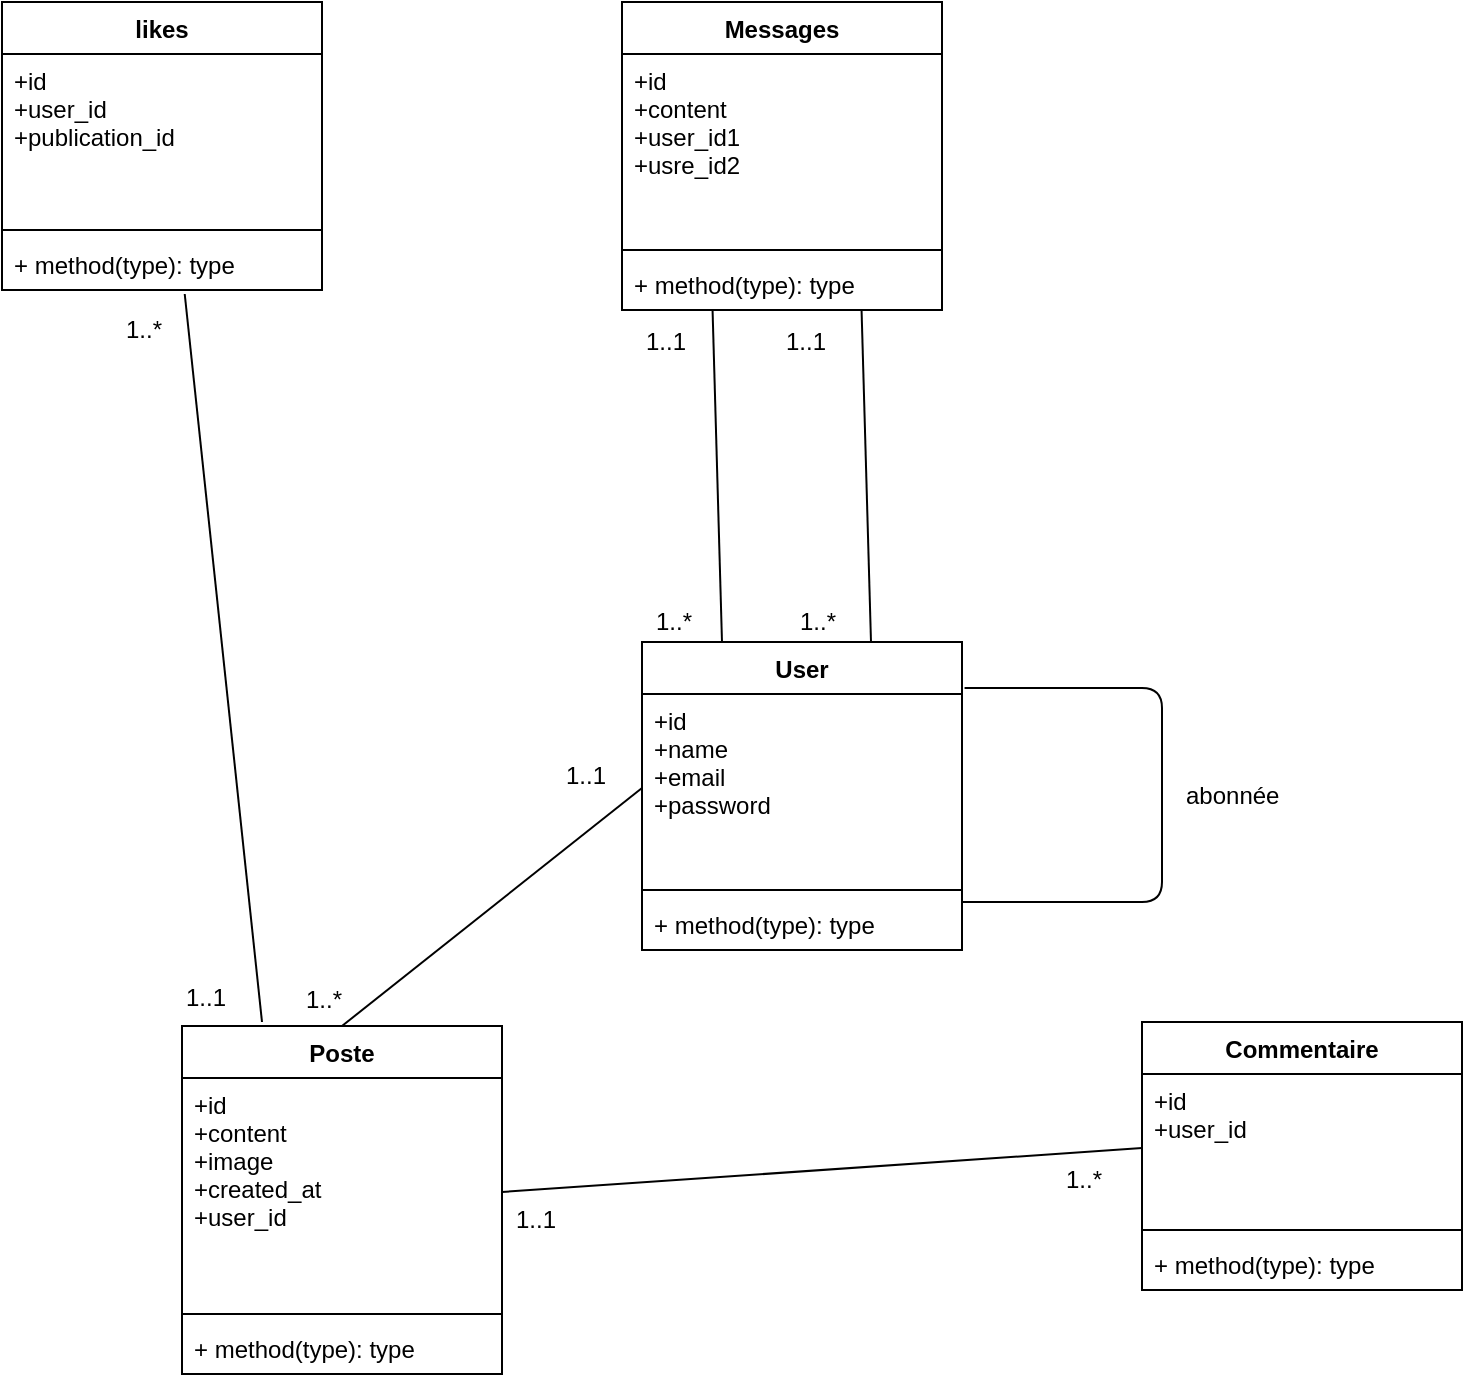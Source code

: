 <mxfile version="12.2.4" pages="1"><diagram id="TPHPYYiImWbSYoEgeD-d" name="Page-1"><mxGraphModel dx="1128" dy="1178" grid="1" gridSize="10" guides="1" tooltips="1" connect="1" arrows="1" fold="1" page="0" pageScale="1" pageWidth="850" pageHeight="1100" math="0" shadow="0"><root><mxCell id="0"/><mxCell id="1" parent="0"/><mxCell id="2" value="Poste" style="swimlane;fontStyle=1;align=center;verticalAlign=top;childLayout=stackLayout;horizontal=1;startSize=26;horizontalStack=0;resizeParent=1;resizeParentMax=0;resizeLast=0;collapsible=1;marginBottom=0;" parent="1" vertex="1"><mxGeometry x="-40" y="-38" width="160" height="174" as="geometry"/></mxCell><mxCell id="3" value="+id&#10;+content&#10;+image&#10;+created_at&#10;+user_id" style="text;strokeColor=none;fillColor=none;align=left;verticalAlign=top;spacingLeft=4;spacingRight=4;overflow=hidden;rotatable=0;points=[[0,0.5],[1,0.5]];portConstraint=eastwest;" parent="2" vertex="1"><mxGeometry y="26" width="160" height="114" as="geometry"/></mxCell><mxCell id="4" value="" style="line;strokeWidth=1;fillColor=none;align=left;verticalAlign=middle;spacingTop=-1;spacingLeft=3;spacingRight=3;rotatable=0;labelPosition=right;points=[];portConstraint=eastwest;" parent="2" vertex="1"><mxGeometry y="140" width="160" height="8" as="geometry"/></mxCell><mxCell id="5" value="+ method(type): type" style="text;strokeColor=none;fillColor=none;align=left;verticalAlign=top;spacingLeft=4;spacingRight=4;overflow=hidden;rotatable=0;points=[[0,0.5],[1,0.5]];portConstraint=eastwest;" parent="2" vertex="1"><mxGeometry y="148" width="160" height="26" as="geometry"/></mxCell><mxCell id="6" value="Messages" style="swimlane;fontStyle=1;align=center;verticalAlign=top;childLayout=stackLayout;horizontal=1;startSize=26;horizontalStack=0;resizeParent=1;resizeParentMax=0;resizeLast=0;collapsible=1;marginBottom=0;" parent="1" vertex="1"><mxGeometry x="180" y="-550" width="160" height="154" as="geometry"/></mxCell><mxCell id="7" value="+id&#10;+content&#10;+user_id1&#10;+usre_id2" style="text;strokeColor=none;fillColor=none;align=left;verticalAlign=top;spacingLeft=4;spacingRight=4;overflow=hidden;rotatable=0;points=[[0,0.5],[1,0.5]];portConstraint=eastwest;" parent="6" vertex="1"><mxGeometry y="26" width="160" height="94" as="geometry"/></mxCell><mxCell id="8" value="" style="line;strokeWidth=1;fillColor=none;align=left;verticalAlign=middle;spacingTop=-1;spacingLeft=3;spacingRight=3;rotatable=0;labelPosition=right;points=[];portConstraint=eastwest;" parent="6" vertex="1"><mxGeometry y="120" width="160" height="8" as="geometry"/></mxCell><mxCell id="9" value="+ method(type): type" style="text;strokeColor=none;fillColor=none;align=left;verticalAlign=top;spacingLeft=4;spacingRight=4;overflow=hidden;rotatable=0;points=[[0,0.5],[1,0.5]];portConstraint=eastwest;" parent="6" vertex="1"><mxGeometry y="128" width="160" height="26" as="geometry"/></mxCell><mxCell id="14" value="Commentaire" style="swimlane;fontStyle=1;align=center;verticalAlign=top;childLayout=stackLayout;horizontal=1;startSize=26;horizontalStack=0;resizeParent=1;resizeParentMax=0;resizeLast=0;collapsible=1;marginBottom=0;" parent="1" vertex="1"><mxGeometry x="440" y="-40" width="160" height="134" as="geometry"/></mxCell><mxCell id="15" value="+id&#10;+user_id" style="text;strokeColor=none;fillColor=none;align=left;verticalAlign=top;spacingLeft=4;spacingRight=4;overflow=hidden;rotatable=0;points=[[0,0.5],[1,0.5]];portConstraint=eastwest;" parent="14" vertex="1"><mxGeometry y="26" width="160" height="74" as="geometry"/></mxCell><mxCell id="16" value="" style="line;strokeWidth=1;fillColor=none;align=left;verticalAlign=middle;spacingTop=-1;spacingLeft=3;spacingRight=3;rotatable=0;labelPosition=right;points=[];portConstraint=eastwest;" parent="14" vertex="1"><mxGeometry y="100" width="160" height="8" as="geometry"/></mxCell><mxCell id="17" value="+ method(type): type" style="text;strokeColor=none;fillColor=none;align=left;verticalAlign=top;spacingLeft=4;spacingRight=4;overflow=hidden;rotatable=0;points=[[0,0.5],[1,0.5]];portConstraint=eastwest;" parent="14" vertex="1"><mxGeometry y="108" width="160" height="26" as="geometry"/></mxCell><mxCell id="18" value="User" style="swimlane;fontStyle=1;align=center;verticalAlign=top;childLayout=stackLayout;horizontal=1;startSize=26;horizontalStack=0;resizeParent=1;resizeParentMax=0;resizeLast=0;collapsible=1;marginBottom=0;" parent="1" vertex="1"><mxGeometry x="190" y="-230" width="160" height="154" as="geometry"/></mxCell><mxCell id="19" value="+id&#10;+name&#10;+email&#10;+password" style="text;strokeColor=none;fillColor=none;align=left;verticalAlign=top;spacingLeft=4;spacingRight=4;overflow=hidden;rotatable=0;points=[[0,0.5],[1,0.5]];portConstraint=eastwest;" parent="18" vertex="1"><mxGeometry y="26" width="160" height="94" as="geometry"/></mxCell><mxCell id="20" value="" style="line;strokeWidth=1;fillColor=none;align=left;verticalAlign=middle;spacingTop=-1;spacingLeft=3;spacingRight=3;rotatable=0;labelPosition=right;points=[];portConstraint=eastwest;" parent="18" vertex="1"><mxGeometry y="120" width="160" height="8" as="geometry"/></mxCell><mxCell id="21" value="+ method(type): type" style="text;strokeColor=none;fillColor=none;align=left;verticalAlign=top;spacingLeft=4;spacingRight=4;overflow=hidden;rotatable=0;points=[[0,0.5],[1,0.5]];portConstraint=eastwest;" parent="18" vertex="1"><mxGeometry y="128" width="160" height="26" as="geometry"/></mxCell><mxCell id="58" value="" style="endArrow=none;html=1;exitX=1.008;exitY=0.149;exitDx=0;exitDy=0;exitPerimeter=0;" parent="18" source="18" edge="1"><mxGeometry width="50" height="50" relative="1" as="geometry"><mxPoint x="149" as="sourcePoint"/><mxPoint x="160" y="130" as="targetPoint"/><Array as="points"><mxPoint x="260" y="23"/><mxPoint x="260" y="130"/><mxPoint x="190" y="130"/></Array></mxGeometry></mxCell><mxCell id="22" value="" style="endArrow=none;html=1;entryX=0.5;entryY=0;entryDx=0;entryDy=0;exitX=0;exitY=0.5;exitDx=0;exitDy=0;" parent="1" source="19" target="2" edge="1"><mxGeometry width="50" height="50" relative="1" as="geometry"><mxPoint x="-40" y="520" as="sourcePoint"/><mxPoint x="10" y="470" as="targetPoint"/></mxGeometry></mxCell><mxCell id="23" value="1..*" style="text;html=1;resizable=0;points=[];autosize=1;align=left;verticalAlign=top;spacingTop=-4;" parent="1" vertex="1"><mxGeometry x="20" y="-61" width="30" height="20" as="geometry"/></mxCell><mxCell id="24" value="1..1" style="text;html=1;resizable=0;points=[];autosize=1;align=left;verticalAlign=top;spacingTop=-4;" parent="1" vertex="1"><mxGeometry x="150" y="-173" width="40" height="20" as="geometry"/></mxCell><mxCell id="27" value="" style="endArrow=none;html=1;entryX=0;entryY=0.5;entryDx=0;entryDy=0;exitX=1;exitY=0.5;exitDx=0;exitDy=0;" parent="1" source="3" target="15" edge="1"><mxGeometry width="50" height="50" relative="1" as="geometry"><mxPoint x="-40" y="520" as="sourcePoint"/><mxPoint x="10" y="470" as="targetPoint"/></mxGeometry></mxCell><mxCell id="28" value="1..1" style="text;html=1;resizable=0;points=[];autosize=1;align=left;verticalAlign=top;spacingTop=-4;" parent="1" vertex="1"><mxGeometry x="125" y="49" width="40" height="20" as="geometry"/></mxCell><mxCell id="29" value="1..*" style="text;html=1;resizable=0;points=[];autosize=1;align=left;verticalAlign=top;spacingTop=-4;" parent="1" vertex="1"><mxGeometry x="400" y="29" width="30" height="20" as="geometry"/></mxCell><mxCell id="37" value="" style="endArrow=none;html=1;entryX=0.283;entryY=1;entryDx=0;entryDy=0;entryPerimeter=0;exitX=0.25;exitY=0;exitDx=0;exitDy=0;" parent="1" source="18" target="9" edge="1"><mxGeometry width="50" height="50" relative="1" as="geometry"><mxPoint x="-330" y="210" as="sourcePoint"/><mxPoint x="-280" y="160" as="targetPoint"/></mxGeometry></mxCell><mxCell id="38" value="" style="endArrow=none;html=1;entryX=0.283;entryY=1;entryDx=0;entryDy=0;entryPerimeter=0;exitX=0.25;exitY=0;exitDx=0;exitDy=0;" parent="1" edge="1"><mxGeometry width="50" height="50" relative="1" as="geometry"><mxPoint x="304.5" y="-230" as="sourcePoint"/><mxPoint x="299.78" y="-396" as="targetPoint"/></mxGeometry></mxCell><mxCell id="39" value="1..1" style="text;html=1;resizable=0;points=[];autosize=1;align=left;verticalAlign=top;spacingTop=-4;" parent="1" vertex="1"><mxGeometry x="190" y="-390" width="40" height="20" as="geometry"/></mxCell><mxCell id="40" value="1..1" style="text;html=1;resizable=0;points=[];autosize=1;align=left;verticalAlign=top;spacingTop=-4;" parent="1" vertex="1"><mxGeometry x="260" y="-390" width="40" height="20" as="geometry"/></mxCell><mxCell id="41" value="1..*" style="text;html=1;resizable=0;points=[];autosize=1;align=left;verticalAlign=top;spacingTop=-4;" parent="1" vertex="1"><mxGeometry x="195" y="-250" width="30" height="20" as="geometry"/></mxCell><mxCell id="42" value="1..*" style="text;html=1;resizable=0;points=[];autosize=1;align=left;verticalAlign=top;spacingTop=-4;" parent="1" vertex="1"><mxGeometry x="267" y="-250" width="30" height="20" as="geometry"/></mxCell><mxCell id="44" value="likes" style="swimlane;fontStyle=1;align=center;verticalAlign=top;childLayout=stackLayout;horizontal=1;startSize=26;horizontalStack=0;resizeParent=1;resizeParentMax=0;resizeLast=0;collapsible=1;marginBottom=0;" parent="1" vertex="1"><mxGeometry x="-130" y="-550" width="160" height="144" as="geometry"/></mxCell><mxCell id="45" value="+id&#10;+user_id&#10;+publication_id" style="text;strokeColor=none;fillColor=none;align=left;verticalAlign=top;spacingLeft=4;spacingRight=4;overflow=hidden;rotatable=0;points=[[0,0.5],[1,0.5]];portConstraint=eastwest;" parent="44" vertex="1"><mxGeometry y="26" width="160" height="84" as="geometry"/></mxCell><mxCell id="46" value="" style="line;strokeWidth=1;fillColor=none;align=left;verticalAlign=middle;spacingTop=-1;spacingLeft=3;spacingRight=3;rotatable=0;labelPosition=right;points=[];portConstraint=eastwest;" parent="44" vertex="1"><mxGeometry y="110" width="160" height="8" as="geometry"/></mxCell><mxCell id="47" value="+ method(type): type" style="text;strokeColor=none;fillColor=none;align=left;verticalAlign=top;spacingLeft=4;spacingRight=4;overflow=hidden;rotatable=0;points=[[0,0.5],[1,0.5]];portConstraint=eastwest;" parent="44" vertex="1"><mxGeometry y="118" width="160" height="26" as="geometry"/></mxCell><mxCell id="54" value="" style="endArrow=none;html=1;entryX=0.571;entryY=1.077;entryDx=0;entryDy=0;entryPerimeter=0;" parent="1" target="47" edge="1"><mxGeometry width="50" height="50" relative="1" as="geometry"><mxPoint y="-40" as="sourcePoint"/><mxPoint x="-80" y="160" as="targetPoint"/></mxGeometry></mxCell><mxCell id="55" value="1..1" style="text;html=1;resizable=0;points=[];autosize=1;align=left;verticalAlign=top;spacingTop=-4;" parent="1" vertex="1"><mxGeometry x="-40" y="-62" width="40" height="20" as="geometry"/></mxCell><mxCell id="56" value="1..*" style="text;html=1;resizable=0;points=[];autosize=1;align=left;verticalAlign=top;spacingTop=-4;" parent="1" vertex="1"><mxGeometry x="-70" y="-396" width="30" height="20" as="geometry"/></mxCell><mxCell id="59" value="abonnée" style="text;html=1;resizable=0;points=[];autosize=1;align=left;verticalAlign=top;spacingTop=-4;" parent="1" vertex="1"><mxGeometry x="460" y="-163" width="60" height="20" as="geometry"/></mxCell></root></mxGraphModel></diagram></mxfile>